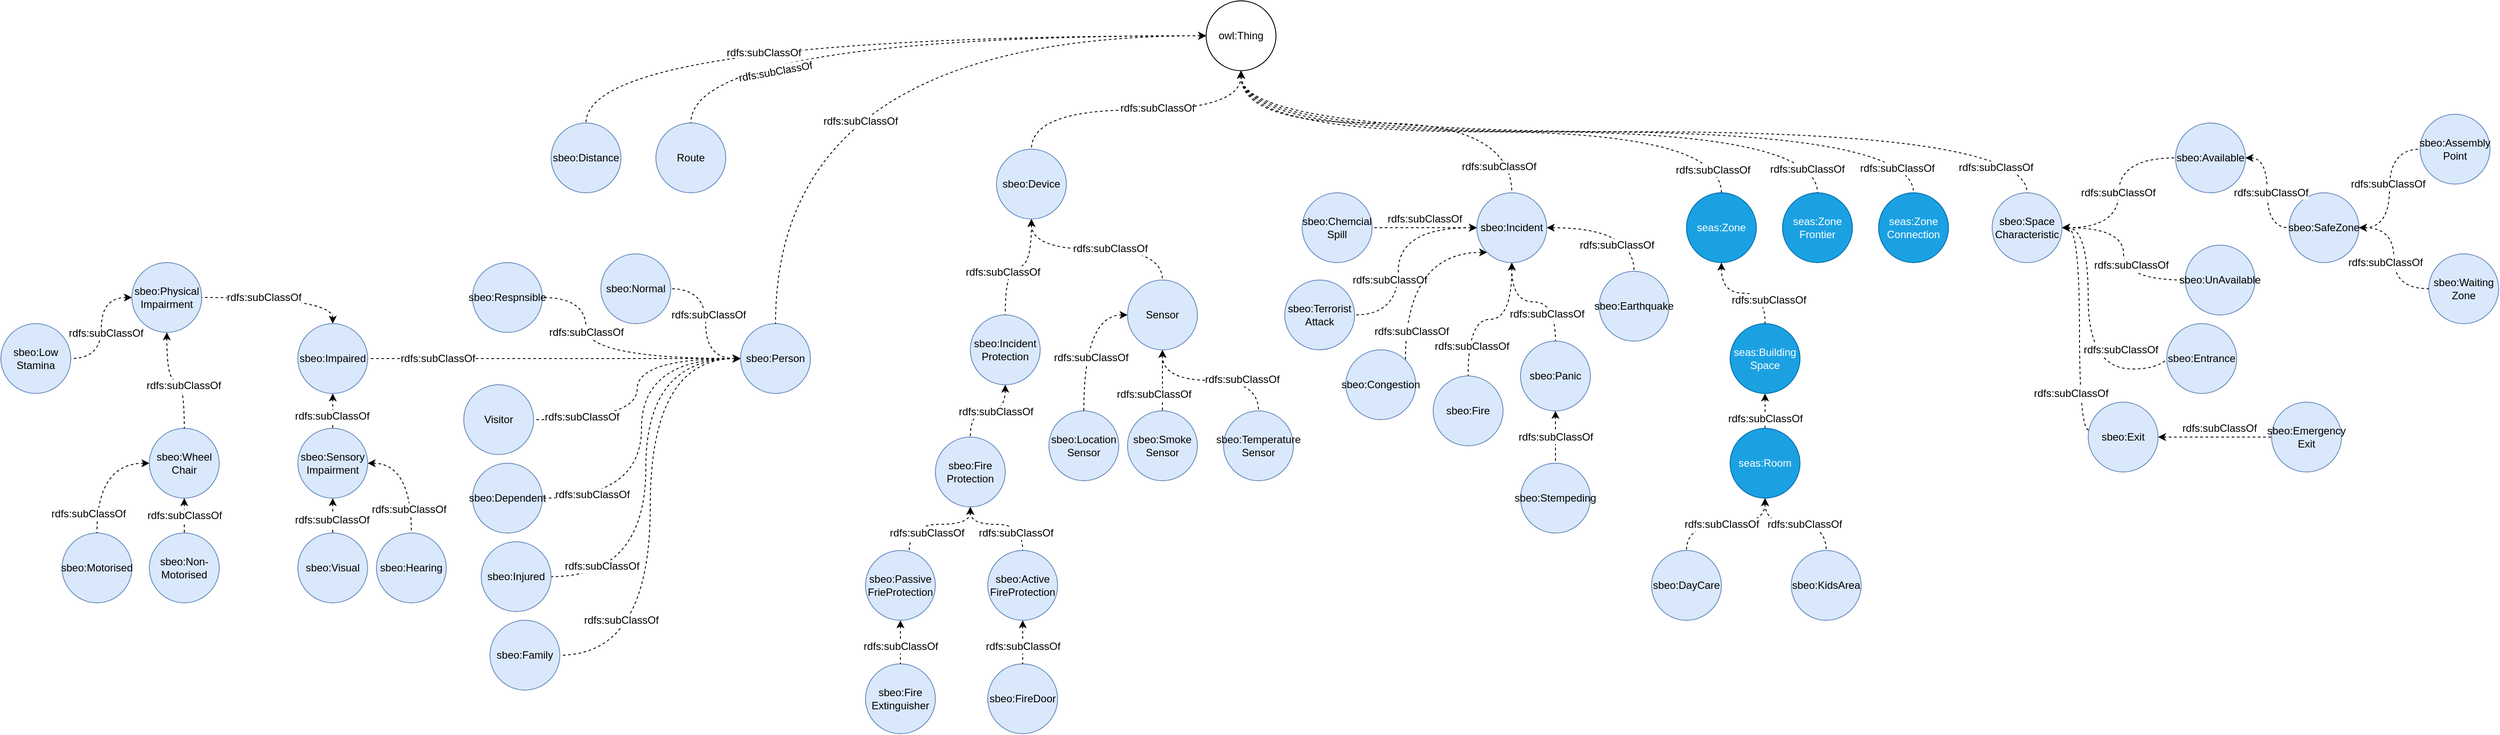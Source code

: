 <mxfile version="12.8.6" type="github">
  <diagram id="s-fJWoQtj2VFVK5msN_l" name="Page-1">
    <mxGraphModel dx="6059" dy="2450" grid="1" gridSize="10" guides="1" tooltips="1" connect="1" arrows="1" fold="1" page="1" pageScale="1" pageWidth="827" pageHeight="1169" math="0" shadow="0">
      <root>
        <mxCell id="0" />
        <mxCell id="1" parent="0" />
        <mxCell id="IQOuE0TxBNfk_iXKN2kF-1" style="edgeStyle=orthogonalEdgeStyle;curved=1;comic=0;orthogonalLoop=1;jettySize=auto;html=1;exitX=0.5;exitY=1;exitDx=0;exitDy=0;shadow=0;startArrow=classic;startFill=1;endArrow=none;endFill=0;dashed=1;" edge="1" parent="1" source="EgX6zlfz2IxhlC0AGUEL-5" target="EgX6zlfz2IxhlC0AGUEL-25">
          <mxGeometry relative="1" as="geometry" />
        </mxCell>
        <mxCell id="IQOuE0TxBNfk_iXKN2kF-121" value="rdfs:subClassOf" style="text;html=1;align=center;verticalAlign=middle;resizable=0;points=[];labelBackgroundColor=#ffffff;fontColor=#000000;" vertex="1" connectable="0" parent="IQOuE0TxBNfk_iXKN2kF-1">
          <mxGeometry x="0.3" y="-3" relative="1" as="geometry">
            <mxPoint as="offset" />
          </mxGeometry>
        </mxCell>
        <mxCell id="IQOuE0TxBNfk_iXKN2kF-7" style="edgeStyle=orthogonalEdgeStyle;curved=1;comic=0;orthogonalLoop=1;jettySize=auto;html=1;shadow=0;startArrow=classic;startFill=1;endArrow=none;endFill=0;exitX=0.5;exitY=1;exitDx=0;exitDy=0;dashed=1;" edge="1" parent="1" source="EgX6zlfz2IxhlC0AGUEL-5" target="EgX6zlfz2IxhlC0AGUEL-37">
          <mxGeometry relative="1" as="geometry" />
        </mxCell>
        <mxCell id="IQOuE0TxBNfk_iXKN2kF-116" value="rdfs:subClassOf" style="text;html=1;align=center;verticalAlign=middle;resizable=0;points=[];labelBackgroundColor=#ffffff;fontColor=#000000;" vertex="1" connectable="0" parent="IQOuE0TxBNfk_iXKN2kF-7">
          <mxGeometry x="0.137" y="1" relative="1" as="geometry">
            <mxPoint as="offset" />
          </mxGeometry>
        </mxCell>
        <mxCell id="EgX6zlfz2IxhlC0AGUEL-5" value="sbeo:Device" style="ellipse;whiteSpace=wrap;html=1;aspect=fixed;fillColor=#dae8fc;strokeColor=#6c8ebf;shadow=0;" parent="1" vertex="1">
          <mxGeometry x="-120" y="190" width="80" height="80" as="geometry" />
        </mxCell>
        <mxCell id="EgX6zlfz2IxhlC0AGUEL-6" value="seas:Zone&lt;br&gt;Connection" style="ellipse;whiteSpace=wrap;html=1;aspect=fixed;fillColor=#1ba1e2;strokeColor=#006EAF;fontColor=#ffffff;shadow=0;" parent="1" vertex="1">
          <mxGeometry x="890" y="240" width="80" height="80" as="geometry" />
        </mxCell>
        <mxCell id="IQOuE0TxBNfk_iXKN2kF-49" style="edgeStyle=orthogonalEdgeStyle;curved=1;comic=0;orthogonalLoop=1;jettySize=auto;html=1;entryX=1;entryY=0.5;entryDx=0;entryDy=0;shadow=0;startArrow=classic;startFill=1;endArrow=none;endFill=0;dashed=1;" edge="1" parent="1" source="EgX6zlfz2IxhlC0AGUEL-8" target="IQOuE0TxBNfk_iXKN2kF-43">
          <mxGeometry relative="1" as="geometry" />
        </mxCell>
        <mxCell id="IQOuE0TxBNfk_iXKN2kF-93" value="rdfs:subClassOf" style="text;html=1;align=center;verticalAlign=middle;resizable=0;points=[];labelBackgroundColor=#ffffff;fontColor=#000000;" vertex="1" connectable="0" parent="IQOuE0TxBNfk_iXKN2kF-49">
          <mxGeometry x="0.639" y="13" relative="1" as="geometry">
            <mxPoint x="13.83" y="17" as="offset" />
          </mxGeometry>
        </mxCell>
        <mxCell id="IQOuE0TxBNfk_iXKN2kF-50" style="edgeStyle=orthogonalEdgeStyle;curved=1;comic=0;orthogonalLoop=1;jettySize=auto;html=1;entryX=1;entryY=0.5;entryDx=0;entryDy=0;shadow=0;startArrow=classic;startFill=1;endArrow=none;endFill=0;dashed=1;" edge="1" parent="1" source="EgX6zlfz2IxhlC0AGUEL-8" target="IQOuE0TxBNfk_iXKN2kF-42">
          <mxGeometry relative="1" as="geometry">
            <Array as="points">
              <mxPoint x="-590" y="430" />
              <mxPoint x="-590" y="360" />
            </Array>
          </mxGeometry>
        </mxCell>
        <mxCell id="IQOuE0TxBNfk_iXKN2kF-95" value="rdfs:subClassOf" style="text;html=1;align=center;verticalAlign=middle;resizable=0;points=[];labelBackgroundColor=#ffffff;fontColor=#000000;" vertex="1" connectable="0" parent="IQOuE0TxBNfk_iXKN2kF-50">
          <mxGeometry x="0.719" y="19" relative="1" as="geometry">
            <mxPoint x="8" y="21" as="offset" />
          </mxGeometry>
        </mxCell>
        <mxCell id="IQOuE0TxBNfk_iXKN2kF-51" style="edgeStyle=orthogonalEdgeStyle;curved=1;comic=0;orthogonalLoop=1;jettySize=auto;html=1;entryX=1;entryY=0.5;entryDx=0;entryDy=0;shadow=0;startArrow=classic;startFill=1;endArrow=none;endFill=0;dashed=1;" edge="1" parent="1" source="EgX6zlfz2IxhlC0AGUEL-8" target="IQOuE0TxBNfk_iXKN2kF-41">
          <mxGeometry relative="1" as="geometry" />
        </mxCell>
        <mxCell id="IQOuE0TxBNfk_iXKN2kF-102" value="rdfs:subClassOf" style="text;html=1;align=center;verticalAlign=middle;resizable=0;points=[];labelBackgroundColor=#ffffff;fontColor=#000000;" vertex="1" connectable="0" parent="IQOuE0TxBNfk_iXKN2kF-51">
          <mxGeometry x="0.509" y="-8" relative="1" as="geometry">
            <mxPoint x="-20.33" y="5" as="offset" />
          </mxGeometry>
        </mxCell>
        <mxCell id="IQOuE0TxBNfk_iXKN2kF-53" style="edgeStyle=orthogonalEdgeStyle;curved=1;comic=0;orthogonalLoop=1;jettySize=auto;html=1;entryX=1;entryY=0.5;entryDx=0;entryDy=0;shadow=0;startArrow=classic;startFill=1;endArrow=none;endFill=0;dashed=1;" edge="1" parent="1" source="EgX6zlfz2IxhlC0AGUEL-8" target="IQOuE0TxBNfk_iXKN2kF-32">
          <mxGeometry relative="1" as="geometry" />
        </mxCell>
        <mxCell id="IQOuE0TxBNfk_iXKN2kF-101" value="rdfs:subClassOf" style="text;html=1;align=center;verticalAlign=middle;resizable=0;points=[];labelBackgroundColor=#ffffff;fontColor=#000000;" vertex="1" connectable="0" parent="IQOuE0TxBNfk_iXKN2kF-53">
          <mxGeometry x="0.632" y="-15" relative="1" as="geometry">
            <mxPoint x="-14.17" y="11" as="offset" />
          </mxGeometry>
        </mxCell>
        <mxCell id="IQOuE0TxBNfk_iXKN2kF-57" style="edgeStyle=orthogonalEdgeStyle;curved=1;comic=0;orthogonalLoop=1;jettySize=auto;html=1;entryX=1;entryY=0.5;entryDx=0;entryDy=0;shadow=0;startArrow=classic;startFill=1;endArrow=none;endFill=0;dashed=1;" edge="1" parent="1" source="EgX6zlfz2IxhlC0AGUEL-8" target="IQOuE0TxBNfk_iXKN2kF-45">
          <mxGeometry relative="1" as="geometry" />
        </mxCell>
        <mxCell id="IQOuE0TxBNfk_iXKN2kF-96" value="rdfs:subClassOf" style="text;html=1;align=center;verticalAlign=middle;resizable=0;points=[];labelBackgroundColor=#ffffff;fontColor=#000000;" vertex="1" connectable="0" parent="IQOuE0TxBNfk_iXKN2kF-57">
          <mxGeometry x="0.579" y="1" relative="1" as="geometry">
            <mxPoint x="-10.33" y="-1" as="offset" />
          </mxGeometry>
        </mxCell>
        <mxCell id="IQOuE0TxBNfk_iXKN2kF-67" style="edgeStyle=orthogonalEdgeStyle;curved=1;comic=0;orthogonalLoop=1;jettySize=auto;html=1;entryX=1;entryY=0.5;entryDx=0;entryDy=0;shadow=0;startArrow=classic;startFill=1;endArrow=none;endFill=0;dashed=1;" edge="1" parent="1" source="EgX6zlfz2IxhlC0AGUEL-8" target="IQOuE0TxBNfk_iXKN2kF-44">
          <mxGeometry relative="1" as="geometry" />
        </mxCell>
        <mxCell id="IQOuE0TxBNfk_iXKN2kF-99" value="rdfs:subClassOf" style="text;html=1;align=center;verticalAlign=middle;resizable=0;points=[];labelBackgroundColor=#ffffff;fontColor=#000000;" vertex="1" connectable="0" parent="IQOuE0TxBNfk_iXKN2kF-67">
          <mxGeometry x="0.748" y="-12" relative="1" as="geometry">
            <mxPoint x="-1.67" as="offset" />
          </mxGeometry>
        </mxCell>
        <mxCell id="IQOuE0TxBNfk_iXKN2kF-68" style="edgeStyle=orthogonalEdgeStyle;curved=1;comic=0;orthogonalLoop=1;jettySize=auto;html=1;entryX=1;entryY=0.5;entryDx=0;entryDy=0;shadow=0;startArrow=classic;startFill=1;endArrow=none;endFill=0;dashed=1;" edge="1" parent="1" source="EgX6zlfz2IxhlC0AGUEL-8" target="IQOuE0TxBNfk_iXKN2kF-46">
          <mxGeometry relative="1" as="geometry" />
        </mxCell>
        <mxCell id="IQOuE0TxBNfk_iXKN2kF-98" value="rdfs:subClassOf" style="text;html=1;align=center;verticalAlign=middle;resizable=0;points=[];labelBackgroundColor=#ffffff;fontColor=#000000;" vertex="1" connectable="0" parent="IQOuE0TxBNfk_iXKN2kF-68">
          <mxGeometry x="0.38" y="-12" relative="1" as="geometry">
            <mxPoint x="-21.5" y="26" as="offset" />
          </mxGeometry>
        </mxCell>
        <mxCell id="EgX6zlfz2IxhlC0AGUEL-8" value="sbeo:Person" style="ellipse;whiteSpace=wrap;html=1;aspect=fixed;fillColor=#dae8fc;strokeColor=#6c8ebf;shadow=0;" parent="1" vertex="1">
          <mxGeometry x="-413" y="390" width="80" height="80" as="geometry" />
        </mxCell>
        <mxCell id="IQOuE0TxBNfk_iXKN2kF-24" style="edgeStyle=orthogonalEdgeStyle;curved=1;comic=0;orthogonalLoop=1;jettySize=auto;html=1;entryX=1;entryY=0.5;entryDx=0;entryDy=0;shadow=0;startArrow=classic;startFill=1;endArrow=none;endFill=0;dashed=1;" edge="1" parent="1" source="EgX6zlfz2IxhlC0AGUEL-9" target="IQOuE0TxBNfk_iXKN2kF-23">
          <mxGeometry relative="1" as="geometry">
            <Array as="points">
              <mxPoint x="330" y="280" />
              <mxPoint x="330" y="280" />
            </Array>
          </mxGeometry>
        </mxCell>
        <mxCell id="IQOuE0TxBNfk_iXKN2kF-146" value="rdfs:subClassOf" style="text;html=1;align=center;verticalAlign=middle;resizable=0;points=[];labelBackgroundColor=#ffffff;fontColor=#000000;" vertex="1" connectable="0" parent="IQOuE0TxBNfk_iXKN2kF-24">
          <mxGeometry x="0.235" y="-1" relative="1" as="geometry">
            <mxPoint x="14.12" y="-9" as="offset" />
          </mxGeometry>
        </mxCell>
        <mxCell id="IQOuE0TxBNfk_iXKN2kF-25" style="edgeStyle=orthogonalEdgeStyle;curved=1;comic=0;orthogonalLoop=1;jettySize=auto;html=1;entryX=1;entryY=0.5;entryDx=0;entryDy=0;shadow=0;startArrow=classic;startFill=1;endArrow=none;endFill=0;dashed=1;" edge="1" parent="1" source="EgX6zlfz2IxhlC0AGUEL-9" target="IQOuE0TxBNfk_iXKN2kF-17">
          <mxGeometry relative="1" as="geometry">
            <Array as="points">
              <mxPoint x="340" y="280" />
              <mxPoint x="340" y="380" />
            </Array>
          </mxGeometry>
        </mxCell>
        <mxCell id="IQOuE0TxBNfk_iXKN2kF-127" value="rdfs:subClassOf" style="text;html=1;align=center;verticalAlign=middle;resizable=0;points=[];labelBackgroundColor=#ffffff;fontColor=#000000;" vertex="1" connectable="0" parent="IQOuE0TxBNfk_iXKN2kF-25">
          <mxGeometry x="0.493" y="-3" relative="1" as="geometry">
            <mxPoint x="-7" y="-28.82" as="offset" />
          </mxGeometry>
        </mxCell>
        <mxCell id="IQOuE0TxBNfk_iXKN2kF-27" style="edgeStyle=orthogonalEdgeStyle;curved=1;comic=0;orthogonalLoop=1;jettySize=auto;html=1;exitX=0.5;exitY=1;exitDx=0;exitDy=0;entryX=0.5;entryY=0;entryDx=0;entryDy=0;shadow=0;startArrow=classic;startFill=1;endArrow=none;endFill=0;dashed=1;" edge="1" parent="1" source="EgX6zlfz2IxhlC0AGUEL-9" target="IQOuE0TxBNfk_iXKN2kF-20">
          <mxGeometry relative="1" as="geometry" />
        </mxCell>
        <mxCell id="IQOuE0TxBNfk_iXKN2kF-129" value="rdfs:subClassOf" style="text;html=1;align=center;verticalAlign=middle;resizable=0;points=[];labelBackgroundColor=#ffffff;fontColor=#000000;" vertex="1" connectable="0" parent="IQOuE0TxBNfk_iXKN2kF-27">
          <mxGeometry x="0.486" y="6" relative="1" as="geometry">
            <mxPoint x="-2" y="11.76" as="offset" />
          </mxGeometry>
        </mxCell>
        <mxCell id="IQOuE0TxBNfk_iXKN2kF-28" style="edgeStyle=orthogonalEdgeStyle;curved=1;comic=0;orthogonalLoop=1;jettySize=auto;html=1;entryX=0.5;entryY=0;entryDx=0;entryDy=0;shadow=0;startArrow=classic;startFill=1;endArrow=none;endFill=0;dashed=1;" edge="1" parent="1" source="EgX6zlfz2IxhlC0AGUEL-9" target="IQOuE0TxBNfk_iXKN2kF-19">
          <mxGeometry relative="1" as="geometry" />
        </mxCell>
        <mxCell id="IQOuE0TxBNfk_iXKN2kF-130" value="rdfs:subClassOf" style="text;html=1;align=center;verticalAlign=middle;resizable=0;points=[];labelBackgroundColor=#ffffff;fontColor=#000000;" vertex="1" connectable="0" parent="IQOuE0TxBNfk_iXKN2kF-28">
          <mxGeometry x="0.445" y="-9" relative="1" as="geometry">
            <mxPoint x="-1" y="7.65" as="offset" />
          </mxGeometry>
        </mxCell>
        <mxCell id="IQOuE0TxBNfk_iXKN2kF-29" style="edgeStyle=orthogonalEdgeStyle;curved=1;comic=0;orthogonalLoop=1;jettySize=auto;html=1;entryX=0.5;entryY=0;entryDx=0;entryDy=0;shadow=0;startArrow=classic;startFill=1;endArrow=none;endFill=0;exitX=1;exitY=0.5;exitDx=0;exitDy=0;dashed=1;" edge="1" parent="1" source="EgX6zlfz2IxhlC0AGUEL-9" target="IQOuE0TxBNfk_iXKN2kF-21">
          <mxGeometry relative="1" as="geometry" />
        </mxCell>
        <mxCell id="IQOuE0TxBNfk_iXKN2kF-126" value="rdfs:subClassOf" style="text;html=1;align=center;verticalAlign=middle;resizable=0;points=[];labelBackgroundColor=#ffffff;fontColor=#000000;" vertex="1" connectable="0" parent="IQOuE0TxBNfk_iXKN2kF-29">
          <mxGeometry x="-0.144" y="-24" relative="1" as="geometry">
            <mxPoint x="15.29" y="-4" as="offset" />
          </mxGeometry>
        </mxCell>
        <mxCell id="IQOuE0TxBNfk_iXKN2kF-31" style="edgeStyle=orthogonalEdgeStyle;curved=1;comic=0;orthogonalLoop=1;jettySize=auto;html=1;exitX=0;exitY=1;exitDx=0;exitDy=0;entryX=1;entryY=0;entryDx=0;entryDy=0;shadow=0;startArrow=classic;startFill=1;endArrow=none;endFill=0;dashed=1;" edge="1" parent="1" source="EgX6zlfz2IxhlC0AGUEL-9" target="IQOuE0TxBNfk_iXKN2kF-22">
          <mxGeometry relative="1" as="geometry" />
        </mxCell>
        <mxCell id="IQOuE0TxBNfk_iXKN2kF-128" value="rdfs:subClassOf" style="text;html=1;align=center;verticalAlign=middle;resizable=0;points=[];labelBackgroundColor=#ffffff;fontColor=#000000;" vertex="1" connectable="0" parent="IQOuE0TxBNfk_iXKN2kF-31">
          <mxGeometry x="0.708" y="6" relative="1" as="geometry">
            <mxPoint y="-1" as="offset" />
          </mxGeometry>
        </mxCell>
        <mxCell id="EgX6zlfz2IxhlC0AGUEL-9" value="sbeo:Incident" style="ellipse;whiteSpace=wrap;html=1;aspect=fixed;fillColor=#dae8fc;strokeColor=#6c8ebf;shadow=0;" parent="1" vertex="1">
          <mxGeometry x="430" y="240" width="80" height="80" as="geometry" />
        </mxCell>
        <mxCell id="EgX6zlfz2IxhlC0AGUEL-10" value="Route" style="ellipse;whiteSpace=wrap;html=1;aspect=fixed;fillColor=#dae8fc;strokeColor=#6c8ebf;shadow=0;" parent="1" vertex="1">
          <mxGeometry x="-510" y="160" width="80" height="80" as="geometry" />
        </mxCell>
        <mxCell id="IQOuE0TxBNfk_iXKN2kF-78" style="edgeStyle=orthogonalEdgeStyle;curved=1;comic=0;orthogonalLoop=1;jettySize=auto;html=1;entryX=0;entryY=0.5;entryDx=0;entryDy=0;shadow=0;startArrow=classic;startFill=1;endArrow=none;endFill=0;dashed=1;" edge="1" parent="1" source="EgX6zlfz2IxhlC0AGUEL-11" target="IQOuE0TxBNfk_iXKN2kF-77">
          <mxGeometry relative="1" as="geometry" />
        </mxCell>
        <mxCell id="IQOuE0TxBNfk_iXKN2kF-109" value="rdfs:subClassOf" style="text;html=1;align=center;verticalAlign=middle;resizable=0;points=[];labelBackgroundColor=#ffffff;fontColor=#000000;" vertex="1" connectable="0" parent="IQOuE0TxBNfk_iXKN2kF-78">
          <mxGeometry x="-0.401" y="22" relative="1" as="geometry">
            <mxPoint x="1" y="-18" as="offset" />
          </mxGeometry>
        </mxCell>
        <mxCell id="IQOuE0TxBNfk_iXKN2kF-79" style="edgeStyle=orthogonalEdgeStyle;curved=1;comic=0;orthogonalLoop=1;jettySize=auto;html=1;exitX=1;exitY=0.5;exitDx=0;exitDy=0;entryX=0;entryY=0.5;entryDx=0;entryDy=0;shadow=0;startArrow=classic;startFill=1;endArrow=none;endFill=0;dashed=1;" edge="1" parent="1" source="EgX6zlfz2IxhlC0AGUEL-11" target="IQOuE0TxBNfk_iXKN2kF-69">
          <mxGeometry relative="1" as="geometry" />
        </mxCell>
        <mxCell id="IQOuE0TxBNfk_iXKN2kF-108" value="rdfs:subClassOf" style="text;html=1;align=center;verticalAlign=middle;resizable=0;points=[];labelBackgroundColor=#ffffff;fontColor=#000000;" vertex="1" connectable="0" parent="IQOuE0TxBNfk_iXKN2kF-79">
          <mxGeometry x="0.293" y="8" relative="1" as="geometry">
            <mxPoint y="-17" as="offset" />
          </mxGeometry>
        </mxCell>
        <mxCell id="IQOuE0TxBNfk_iXKN2kF-80" style="edgeStyle=orthogonalEdgeStyle;curved=1;comic=0;orthogonalLoop=1;jettySize=auto;html=1;entryX=0;entryY=0;entryDx=0;entryDy=0;shadow=0;startArrow=classic;startFill=1;endArrow=none;endFill=0;dashed=1;" edge="1" parent="1" source="EgX6zlfz2IxhlC0AGUEL-11" target="IQOuE0TxBNfk_iXKN2kF-73">
          <mxGeometry relative="1" as="geometry">
            <Array as="points">
              <mxPoint x="1130" y="280" />
              <mxPoint x="1130" y="442" />
            </Array>
          </mxGeometry>
        </mxCell>
        <mxCell id="IQOuE0TxBNfk_iXKN2kF-107" value="rdfs:subClassOf" style="text;html=1;align=center;verticalAlign=middle;resizable=0;points=[];labelBackgroundColor=#ffffff;fontColor=#000000;" vertex="1" connectable="0" parent="IQOuE0TxBNfk_iXKN2kF-80">
          <mxGeometry x="0.222" y="5" relative="1" as="geometry">
            <mxPoint x="25" y="-17" as="offset" />
          </mxGeometry>
        </mxCell>
        <mxCell id="IQOuE0TxBNfk_iXKN2kF-81" style="edgeStyle=orthogonalEdgeStyle;curved=1;comic=0;orthogonalLoop=1;jettySize=auto;html=1;entryX=0;entryY=0;entryDx=0;entryDy=0;shadow=0;startArrow=classic;startFill=1;endArrow=none;endFill=0;dashed=1;" edge="1" parent="1" source="EgX6zlfz2IxhlC0AGUEL-11" target="IQOuE0TxBNfk_iXKN2kF-72">
          <mxGeometry relative="1" as="geometry">
            <Array as="points">
              <mxPoint x="1120" y="280" />
              <mxPoint x="1120" y="512" />
            </Array>
          </mxGeometry>
        </mxCell>
        <mxCell id="IQOuE0TxBNfk_iXKN2kF-106" value="rdfs:subClassOf" style="text;html=1;align=center;verticalAlign=middle;resizable=0;points=[];labelBackgroundColor=#ffffff;fontColor=#000000;" vertex="1" connectable="0" parent="IQOuE0TxBNfk_iXKN2kF-81">
          <mxGeometry x="0.312" y="1" relative="1" as="geometry">
            <mxPoint x="-11" y="17" as="offset" />
          </mxGeometry>
        </mxCell>
        <mxCell id="EgX6zlfz2IxhlC0AGUEL-11" value="sbeo:Space&lt;br&gt;Characteristic" style="ellipse;aspect=fixed;fillColor=#dae8fc;strokeColor=#6c8ebf;horizontal=1;verticalAlign=middle;align=center;labelBorderColor=none;whiteSpace=wrap;html=1;shadow=0;" parent="1" vertex="1">
          <mxGeometry x="1020" y="240" width="80" height="80" as="geometry" />
        </mxCell>
        <mxCell id="EgX6zlfz2IxhlC0AGUEL-67" style="edgeStyle=orthogonalEdgeStyle;curved=1;comic=0;orthogonalLoop=1;jettySize=auto;html=1;entryX=0.5;entryY=0;entryDx=0;entryDy=0;shadow=0;startArrow=classic;startFill=1;endArrow=none;endFill=0;dashed=1;" parent="1" source="EgX6zlfz2IxhlC0AGUEL-14" target="EgX6zlfz2IxhlC0AGUEL-26" edge="1">
          <mxGeometry relative="1" as="geometry" />
        </mxCell>
        <mxCell id="IQOuE0TxBNfk_iXKN2kF-134" value="rdfs:subClassOf" style="text;html=1;align=center;verticalAlign=middle;resizable=0;points=[];labelBackgroundColor=#ffffff;fontColor=#000000;" vertex="1" connectable="0" parent="EgX6zlfz2IxhlC0AGUEL-67">
          <mxGeometry x="0.549" y="4" relative="1" as="geometry">
            <mxPoint as="offset" />
          </mxGeometry>
        </mxCell>
        <mxCell id="EgX6zlfz2IxhlC0AGUEL-14" value="seas:Zone" style="ellipse;whiteSpace=wrap;html=1;aspect=fixed;fillColor=#1ba1e2;strokeColor=#006EAF;fontColor=#ffffff;shadow=0;" parent="1" vertex="1">
          <mxGeometry x="670" y="240.0" width="80" height="80" as="geometry" />
        </mxCell>
        <mxCell id="EgX6zlfz2IxhlC0AGUEL-15" value="seas:Zone&lt;br&gt;Frontier" style="ellipse;whiteSpace=wrap;html=1;aspect=fixed;fillColor=#1ba1e2;strokeColor=#006EAF;fontColor=#ffffff;shadow=0;" parent="1" vertex="1">
          <mxGeometry x="780" y="240.0" width="80" height="80" as="geometry" />
        </mxCell>
        <mxCell id="EgX6zlfz2IxhlC0AGUEL-58" style="edgeStyle=orthogonalEdgeStyle;curved=1;comic=0;orthogonalLoop=1;jettySize=auto;html=1;exitX=0.5;exitY=1;exitDx=0;exitDy=0;entryX=0.5;entryY=0;entryDx=0;entryDy=0;shadow=0;startArrow=classic;startFill=1;endArrow=none;endFill=0;dashed=1;" parent="1" source="EgX6zlfz2IxhlC0AGUEL-16" target="EgX6zlfz2IxhlC0AGUEL-5" edge="1">
          <mxGeometry relative="1" as="geometry" />
        </mxCell>
        <mxCell id="IQOuE0TxBNfk_iXKN2kF-103" value="rdfs:subClassOf" style="text;html=1;align=center;verticalAlign=middle;resizable=0;points=[];labelBackgroundColor=#ffffff;fontColor=#000000;" vertex="1" connectable="0" parent="EgX6zlfz2IxhlC0AGUEL-58">
          <mxGeometry x="-0.146" y="-2" relative="1" as="geometry">
            <mxPoint as="offset" />
          </mxGeometry>
        </mxCell>
        <mxCell id="EgX6zlfz2IxhlC0AGUEL-59" style="edgeStyle=orthogonalEdgeStyle;curved=1;comic=0;orthogonalLoop=1;jettySize=auto;html=1;exitX=0.5;exitY=1;exitDx=0;exitDy=0;entryX=0.5;entryY=0;entryDx=0;entryDy=0;shadow=0;startArrow=classic;startFill=1;endArrow=none;endFill=0;dashed=1;" parent="1" source="EgX6zlfz2IxhlC0AGUEL-16" target="EgX6zlfz2IxhlC0AGUEL-9" edge="1">
          <mxGeometry relative="1" as="geometry">
            <Array as="points">
              <mxPoint x="160" y="160" />
              <mxPoint x="470" y="160" />
            </Array>
          </mxGeometry>
        </mxCell>
        <mxCell id="IQOuE0TxBNfk_iXKN2kF-115" value="rdfs:subClassOf" style="text;html=1;align=center;verticalAlign=middle;resizable=0;points=[];labelBackgroundColor=#ffffff;fontColor=#000000;" vertex="1" connectable="0" parent="EgX6zlfz2IxhlC0AGUEL-59">
          <mxGeometry x="0.865" y="-15" relative="1" as="geometry">
            <mxPoint as="offset" />
          </mxGeometry>
        </mxCell>
        <mxCell id="EgX6zlfz2IxhlC0AGUEL-62" style="edgeStyle=orthogonalEdgeStyle;curved=1;comic=0;orthogonalLoop=1;jettySize=auto;html=1;exitX=0.5;exitY=1;exitDx=0;exitDy=0;shadow=0;startArrow=classic;startFill=1;endArrow=none;endFill=0;dashed=1;" parent="1" source="EgX6zlfz2IxhlC0AGUEL-16" target="EgX6zlfz2IxhlC0AGUEL-11" edge="1">
          <mxGeometry relative="1" as="geometry" />
        </mxCell>
        <mxCell id="IQOuE0TxBNfk_iXKN2kF-111" value="rdfs:subClassOf" style="text;html=1;align=center;verticalAlign=middle;resizable=0;points=[];labelBackgroundColor=#ffffff;fontColor=#000000;" vertex="1" connectable="0" parent="EgX6zlfz2IxhlC0AGUEL-62">
          <mxGeometry x="0.72" y="-25" relative="1" as="geometry">
            <mxPoint x="39" y="16" as="offset" />
          </mxGeometry>
        </mxCell>
        <mxCell id="EgX6zlfz2IxhlC0AGUEL-63" style="edgeStyle=orthogonalEdgeStyle;curved=1;comic=0;orthogonalLoop=1;jettySize=auto;html=1;exitX=0.5;exitY=1;exitDx=0;exitDy=0;entryX=0.5;entryY=0;entryDx=0;entryDy=0;shadow=0;startArrow=classic;startFill=1;endArrow=none;endFill=0;dashed=1;" parent="1" source="EgX6zlfz2IxhlC0AGUEL-16" target="EgX6zlfz2IxhlC0AGUEL-14" edge="1">
          <mxGeometry relative="1" as="geometry" />
        </mxCell>
        <mxCell id="IQOuE0TxBNfk_iXKN2kF-114" value="rdfs:subClassOf" style="text;html=1;align=center;verticalAlign=middle;resizable=0;points=[];labelBackgroundColor=#ffffff;fontColor=#000000;" vertex="1" connectable="0" parent="EgX6zlfz2IxhlC0AGUEL-63">
          <mxGeometry x="0.96" y="-7" relative="1" as="geometry">
            <mxPoint x="-3" y="-12.47" as="offset" />
          </mxGeometry>
        </mxCell>
        <mxCell id="EgX6zlfz2IxhlC0AGUEL-64" style="edgeStyle=orthogonalEdgeStyle;curved=1;comic=0;orthogonalLoop=1;jettySize=auto;html=1;exitX=0.5;exitY=1;exitDx=0;exitDy=0;entryX=0.5;entryY=0;entryDx=0;entryDy=0;shadow=0;startArrow=classic;startFill=1;endArrow=none;endFill=0;dashed=1;" parent="1" source="EgX6zlfz2IxhlC0AGUEL-16" target="EgX6zlfz2IxhlC0AGUEL-15" edge="1">
          <mxGeometry relative="1" as="geometry" />
        </mxCell>
        <mxCell id="IQOuE0TxBNfk_iXKN2kF-113" value="rdfs:subClassOf" style="text;html=1;align=center;verticalAlign=middle;resizable=0;points=[];labelBackgroundColor=#ffffff;fontColor=#000000;" vertex="1" connectable="0" parent="EgX6zlfz2IxhlC0AGUEL-64">
          <mxGeometry x="0.933" y="-12" relative="1" as="geometry">
            <mxPoint as="offset" />
          </mxGeometry>
        </mxCell>
        <mxCell id="EgX6zlfz2IxhlC0AGUEL-65" style="edgeStyle=orthogonalEdgeStyle;curved=1;comic=0;orthogonalLoop=1;jettySize=auto;html=1;exitX=0.5;exitY=1;exitDx=0;exitDy=0;entryX=0.5;entryY=0;entryDx=0;entryDy=0;shadow=0;startArrow=classic;startFill=1;endArrow=none;endFill=0;dashed=1;" parent="1" source="EgX6zlfz2IxhlC0AGUEL-16" target="EgX6zlfz2IxhlC0AGUEL-6" edge="1">
          <mxGeometry relative="1" as="geometry" />
        </mxCell>
        <mxCell id="IQOuE0TxBNfk_iXKN2kF-112" value="rdfs:subClassOf" style="text;html=1;align=center;verticalAlign=middle;resizable=0;points=[];labelBackgroundColor=#ffffff;fontColor=#000000;" vertex="1" connectable="0" parent="EgX6zlfz2IxhlC0AGUEL-65">
          <mxGeometry x="0.939" y="-19" relative="1" as="geometry">
            <mxPoint as="offset" />
          </mxGeometry>
        </mxCell>
        <mxCell id="IQOuE0TxBNfk_iXKN2kF-14" style="edgeStyle=orthogonalEdgeStyle;comic=0;orthogonalLoop=1;jettySize=auto;html=1;shadow=0;startArrow=classic;startFill=1;endArrow=none;endFill=0;curved=1;dashed=1;" edge="1" parent="1" source="EgX6zlfz2IxhlC0AGUEL-16" target="IQOuE0TxBNfk_iXKN2kF-13">
          <mxGeometry relative="1" as="geometry" />
        </mxCell>
        <mxCell id="IQOuE0TxBNfk_iXKN2kF-88" value="rdfs:subClassOf" style="text;align=center;verticalAlign=middle;resizable=0;points=[];labelBackgroundColor=#ffffff;" vertex="1" connectable="0" parent="IQOuE0TxBNfk_iXKN2kF-14">
          <mxGeometry x="0.248" y="18" relative="1" as="geometry">
            <mxPoint x="-1" as="offset" />
          </mxGeometry>
        </mxCell>
        <mxCell id="IQOuE0TxBNfk_iXKN2kF-15" style="edgeStyle=orthogonalEdgeStyle;curved=1;comic=0;orthogonalLoop=1;jettySize=auto;html=1;shadow=0;startArrow=classic;startFill=1;endArrow=none;endFill=0;dashed=1;" edge="1" parent="1" source="EgX6zlfz2IxhlC0AGUEL-16" target="EgX6zlfz2IxhlC0AGUEL-10">
          <mxGeometry relative="1" as="geometry" />
        </mxCell>
        <mxCell id="IQOuE0TxBNfk_iXKN2kF-89" value="rdfs:subClassOf" style="text;align=center;verticalAlign=middle;resizable=0;points=[];labelBackgroundColor=#ffffff;labelBorderColor=none;fontColor=#000000;rotation=-10;" vertex="1" connectable="0" parent="IQOuE0TxBNfk_iXKN2kF-15">
          <mxGeometry x="0.502" y="43" relative="1" as="geometry">
            <mxPoint x="24.65" y="-3" as="offset" />
          </mxGeometry>
        </mxCell>
        <mxCell id="IQOuE0TxBNfk_iXKN2kF-16" style="edgeStyle=orthogonalEdgeStyle;curved=1;comic=0;orthogonalLoop=1;jettySize=auto;html=1;entryX=0.5;entryY=0;entryDx=0;entryDy=0;shadow=0;startArrow=classic;startFill=1;endArrow=none;endFill=0;dashed=1;" edge="1" parent="1" source="EgX6zlfz2IxhlC0AGUEL-16" target="EgX6zlfz2IxhlC0AGUEL-8">
          <mxGeometry relative="1" as="geometry" />
        </mxCell>
        <mxCell id="IQOuE0TxBNfk_iXKN2kF-91" value="&lt;span style=&quot;color: rgba(0 , 0 , 0 , 0) ; font-family: monospace ; font-size: 0px ; background-color: rgb(248 , 249 , 250)&quot;&gt;%3CmxGraphModel%3E%3Croot%3E%3CmxCell%20id%3D%220%22%2F%3E%3CmxCell%20id%3D%221%22%20parent%3D%220%22%2F%3E%3CmxCell%20id%3D%222%22%20value%3D%22rdfs%3AsubClassOf%22%20style%3D%22text%3Balign%3Dcenter%3BverticalAlign%3Dmiddle%3Bresizable%3D0%3Bpoints%3D%5B%5D%3BlabelBackgroundColor%3D%23ffffff%3BlabelBorderColor%3Dnone%3B%22%20vertex%3D%221%22%20connectable%3D%220%22%20parent%3D%221%22%3E%3CmxGeometry%20x%3D%22-372.997%22%20y%3D%22100%22%20as%3D%22geometry%22%3E%3CmxPoint%20x%3D%2224.65%22%20y%3D%22-3%22%20as%3D%22offset%22%2F%3E%3C%2FmxGeometry%3E%3C%2FmxCell%3E%3C%2Froot%3E%3C%2FmxGraphModel%3E&lt;/span&gt;&lt;span style=&quot;color: rgba(0 , 0 , 0 , 0) ; font-family: monospace ; font-size: 0px ; background-color: rgb(248 , 249 , 250)&quot;&gt;%3CmxGraphModel%3E%3Croot%3E%3CmxCell%20id%3D%220%22%2F%3E%3CmxCell%20id%3D%221%22%20parent%3D%220%22%2F%3E%3CmxCell%20id%3D%222%22%20value%3D%22rdfs%3AsubClassOf%22%20style%3D%22text%3Balign%3Dcenter%3BverticalAlign%3Dmiddle%3Bresizable%3D0%3Bpoints%3D%5B%5D%3BlabelBackgroundColor%3D%23ffffff%3BlabelBorderColor%3Dnone%3B%22%20vertex%3D%221%22%20connectable%3D%220%22%20parent%3D%221%22%3E%3CmxGeometry%20x%3D%22-372.997%22%20y%3D%22100%22%20as%3D%22geometry%22%3E%3CmxPoint%20x%3D%2224.65%22%20y%3D%22-3%22%20as%3D%22offset%22%2F%3E%3C%2FmxGeometry%3E%3C%2FmxCell%3E%3C%2Froot%3E%3C%2FmxGraphModel%3E&lt;/span&gt;" style="text;html=1;align=center;verticalAlign=middle;resizable=0;points=[];labelBackgroundColor=#ffffff;fontColor=#000000;" vertex="1" connectable="0" parent="IQOuE0TxBNfk_iXKN2kF-16">
          <mxGeometry x="-0.021" y="103" relative="1" as="geometry">
            <mxPoint x="1" as="offset" />
          </mxGeometry>
        </mxCell>
        <mxCell id="IQOuE0TxBNfk_iXKN2kF-92" value="rdfs:subClassOf" style="text;html=1;align=center;verticalAlign=middle;resizable=0;points=[];labelBackgroundColor=#ffffff;fontColor=#000000;" vertex="1" connectable="0" parent="IQOuE0TxBNfk_iXKN2kF-16">
          <mxGeometry x="-0.035" y="98" relative="1" as="geometry">
            <mxPoint x="1" as="offset" />
          </mxGeometry>
        </mxCell>
        <mxCell id="EgX6zlfz2IxhlC0AGUEL-16" value="owl:Thing" style="ellipse;whiteSpace=wrap;html=1;aspect=fixed;shadow=0;" parent="1" vertex="1">
          <mxGeometry x="120" y="20" width="80" height="80" as="geometry" />
        </mxCell>
        <mxCell id="IQOuE0TxBNfk_iXKN2kF-2" style="edgeStyle=orthogonalEdgeStyle;curved=1;comic=0;orthogonalLoop=1;jettySize=auto;html=1;exitX=0.5;exitY=1;exitDx=0;exitDy=0;shadow=0;startArrow=classic;startFill=1;endArrow=none;endFill=0;dashed=1;" edge="1" parent="1" source="EgX6zlfz2IxhlC0AGUEL-25" target="EgX6zlfz2IxhlC0AGUEL-38">
          <mxGeometry relative="1" as="geometry" />
        </mxCell>
        <mxCell id="IQOuE0TxBNfk_iXKN2kF-122" value="rdfs:subClassOf" style="text;html=1;align=center;verticalAlign=middle;resizable=0;points=[];labelBackgroundColor=#ffffff;fontColor=#000000;" vertex="1" connectable="0" parent="IQOuE0TxBNfk_iXKN2kF-2">
          <mxGeometry x="-0.166" y="1" relative="1" as="geometry">
            <mxPoint as="offset" />
          </mxGeometry>
        </mxCell>
        <mxCell id="EgX6zlfz2IxhlC0AGUEL-25" value="sbeo:Incident&lt;br&gt;Protection" style="ellipse;whiteSpace=wrap;html=1;aspect=fixed;fillColor=#dae8fc;strokeColor=#6c8ebf;shadow=0;" parent="1" vertex="1">
          <mxGeometry x="-150" y="380" width="80" height="80" as="geometry" />
        </mxCell>
        <mxCell id="EgX6zlfz2IxhlC0AGUEL-68" style="edgeStyle=orthogonalEdgeStyle;curved=1;comic=0;orthogonalLoop=1;jettySize=auto;html=1;shadow=0;startArrow=classic;startFill=1;endArrow=none;endFill=0;dashed=1;" parent="1" source="EgX6zlfz2IxhlC0AGUEL-26" target="EgX6zlfz2IxhlC0AGUEL-27" edge="1">
          <mxGeometry relative="1" as="geometry" />
        </mxCell>
        <mxCell id="IQOuE0TxBNfk_iXKN2kF-135" value="rdfs:subClassOf" style="text;html=1;align=center;verticalAlign=middle;resizable=0;points=[];labelBackgroundColor=#ffffff;fontColor=#000000;" vertex="1" connectable="0" parent="EgX6zlfz2IxhlC0AGUEL-68">
          <mxGeometry x="-0.316" y="-24" relative="1" as="geometry">
            <mxPoint x="24" y="15.71" as="offset" />
          </mxGeometry>
        </mxCell>
        <mxCell id="EgX6zlfz2IxhlC0AGUEL-26" value="seas:Building&lt;br&gt;Space" style="ellipse;whiteSpace=wrap;html=1;aspect=fixed;fillColor=#1ba1e2;strokeColor=#006EAF;fontColor=#ffffff;shadow=0;" parent="1" vertex="1">
          <mxGeometry x="720" y="390.0" width="80" height="80" as="geometry" />
        </mxCell>
        <mxCell id="EgX6zlfz2IxhlC0AGUEL-69" style="edgeStyle=orthogonalEdgeStyle;curved=1;comic=0;orthogonalLoop=1;jettySize=auto;html=1;exitX=0.5;exitY=1;exitDx=0;exitDy=0;shadow=0;startArrow=classic;startFill=1;endArrow=none;endFill=0;entryX=0.5;entryY=0;entryDx=0;entryDy=0;dashed=1;" parent="1" source="EgX6zlfz2IxhlC0AGUEL-27" target="EgX6zlfz2IxhlC0AGUEL-28" edge="1">
          <mxGeometry relative="1" as="geometry" />
        </mxCell>
        <mxCell id="IQOuE0TxBNfk_iXKN2kF-132" value="rdfs:subClassOf" style="text;html=1;align=center;verticalAlign=middle;resizable=0;points=[];labelBackgroundColor=#ffffff;fontColor=#000000;" vertex="1" connectable="0" parent="EgX6zlfz2IxhlC0AGUEL-69">
          <mxGeometry x="-0.528" y="-14" relative="1" as="geometry">
            <mxPoint x="-44.29" y="14" as="offset" />
          </mxGeometry>
        </mxCell>
        <mxCell id="EgX6zlfz2IxhlC0AGUEL-70" style="edgeStyle=orthogonalEdgeStyle;curved=1;comic=0;orthogonalLoop=1;jettySize=auto;html=1;entryX=0.5;entryY=0;entryDx=0;entryDy=0;shadow=0;startArrow=classic;startFill=1;endArrow=none;endFill=0;dashed=1;" parent="1" source="EgX6zlfz2IxhlC0AGUEL-27" target="EgX6zlfz2IxhlC0AGUEL-29" edge="1">
          <mxGeometry relative="1" as="geometry">
            <Array as="points">
              <mxPoint x="760" y="620" />
              <mxPoint x="830" y="620" />
            </Array>
          </mxGeometry>
        </mxCell>
        <mxCell id="IQOuE0TxBNfk_iXKN2kF-133" value="rdfs:subClassOf" style="text;html=1;align=center;verticalAlign=middle;resizable=0;points=[];labelBackgroundColor=#ffffff;fontColor=#000000;" vertex="1" connectable="0" parent="EgX6zlfz2IxhlC0AGUEL-70">
          <mxGeometry x="-0.182" y="-30" relative="1" as="geometry">
            <mxPoint x="21.29" y="-30" as="offset" />
          </mxGeometry>
        </mxCell>
        <mxCell id="EgX6zlfz2IxhlC0AGUEL-27" value="seas:Room" style="ellipse;whiteSpace=wrap;html=1;aspect=fixed;fillColor=#1ba1e2;strokeColor=#006EAF;fontColor=#ffffff;shadow=0;" parent="1" vertex="1">
          <mxGeometry x="720" y="510.0" width="80" height="80" as="geometry" />
        </mxCell>
        <mxCell id="EgX6zlfz2IxhlC0AGUEL-28" value="sbeo:DayCare" style="ellipse;whiteSpace=wrap;html=1;aspect=fixed;fillColor=#dae8fc;strokeColor=#6c8ebf;shadow=0;" parent="1" vertex="1">
          <mxGeometry x="630" y="650" width="80" height="80" as="geometry" />
        </mxCell>
        <mxCell id="EgX6zlfz2IxhlC0AGUEL-29" value="sbeo:KidsArea" style="ellipse;whiteSpace=wrap;html=1;aspect=fixed;fillColor=#dae8fc;strokeColor=#6c8ebf;shadow=0;" parent="1" vertex="1">
          <mxGeometry x="790" y="650" width="80" height="80" as="geometry" />
        </mxCell>
        <mxCell id="IQOuE0TxBNfk_iXKN2kF-9" style="edgeStyle=orthogonalEdgeStyle;curved=1;comic=0;orthogonalLoop=1;jettySize=auto;html=1;shadow=0;startArrow=classic;startFill=1;endArrow=none;endFill=0;dashed=1;" edge="1" parent="1" source="EgX6zlfz2IxhlC0AGUEL-37" target="EgX6zlfz2IxhlC0AGUEL-42">
          <mxGeometry relative="1" as="geometry" />
        </mxCell>
        <mxCell id="IQOuE0TxBNfk_iXKN2kF-125" value="rdfs:subClassOf" style="text;html=1;align=center;verticalAlign=middle;resizable=0;points=[];labelBackgroundColor=#ffffff;fontColor=#000000;" vertex="1" connectable="0" parent="IQOuE0TxBNfk_iXKN2kF-9">
          <mxGeometry x="0.235" y="7" relative="1" as="geometry">
            <mxPoint x="1" as="offset" />
          </mxGeometry>
        </mxCell>
        <mxCell id="IQOuE0TxBNfk_iXKN2kF-10" style="edgeStyle=orthogonalEdgeStyle;curved=1;comic=0;orthogonalLoop=1;jettySize=auto;html=1;exitX=0.5;exitY=1;exitDx=0;exitDy=0;shadow=0;startArrow=classic;startFill=1;endArrow=none;endFill=0;dashed=1;" edge="1" parent="1" source="EgX6zlfz2IxhlC0AGUEL-37" target="EgX6zlfz2IxhlC0AGUEL-41">
          <mxGeometry relative="1" as="geometry" />
        </mxCell>
        <mxCell id="IQOuE0TxBNfk_iXKN2kF-124" value="rdfs:subClassOf" style="text;html=1;align=center;verticalAlign=middle;resizable=0;points=[];labelBackgroundColor=#ffffff;fontColor=#000000;" vertex="1" connectable="0" parent="IQOuE0TxBNfk_iXKN2kF-10">
          <mxGeometry x="0.437" y="-10" relative="1" as="geometry">
            <mxPoint as="offset" />
          </mxGeometry>
        </mxCell>
        <mxCell id="IQOuE0TxBNfk_iXKN2kF-11" style="edgeStyle=orthogonalEdgeStyle;curved=1;comic=0;orthogonalLoop=1;jettySize=auto;html=1;entryX=0.5;entryY=0;entryDx=0;entryDy=0;shadow=0;startArrow=classic;startFill=1;endArrow=none;endFill=0;exitX=0.5;exitY=1;exitDx=0;exitDy=0;dashed=1;" edge="1" parent="1" source="EgX6zlfz2IxhlC0AGUEL-37" target="EgX6zlfz2IxhlC0AGUEL-40">
          <mxGeometry relative="1" as="geometry" />
        </mxCell>
        <mxCell id="IQOuE0TxBNfk_iXKN2kF-123" value="rdfs:subClassOf" style="text;html=1;align=center;verticalAlign=middle;resizable=0;points=[];labelBackgroundColor=#ffffff;fontColor=#000000;" vertex="1" connectable="0" parent="IQOuE0TxBNfk_iXKN2kF-11">
          <mxGeometry x="0.401" y="1" relative="1" as="geometry">
            <mxPoint as="offset" />
          </mxGeometry>
        </mxCell>
        <mxCell id="EgX6zlfz2IxhlC0AGUEL-37" value="Sensor" style="ellipse;whiteSpace=wrap;html=1;aspect=fixed;fillColor=#dae8fc;strokeColor=#6c8ebf;shadow=0;" parent="1" vertex="1">
          <mxGeometry x="30" y="340" width="80" height="80" as="geometry" />
        </mxCell>
        <mxCell id="IQOuE0TxBNfk_iXKN2kF-3" style="edgeStyle=orthogonalEdgeStyle;curved=1;comic=0;orthogonalLoop=1;jettySize=auto;html=1;exitX=0.5;exitY=1;exitDx=0;exitDy=0;shadow=0;startArrow=classic;startFill=1;endArrow=none;endFill=0;dashed=1;" edge="1" parent="1" source="EgX6zlfz2IxhlC0AGUEL-38" target="EgX6zlfz2IxhlC0AGUEL-45">
          <mxGeometry relative="1" as="geometry">
            <Array as="points">
              <mxPoint x="-150" y="620" />
              <mxPoint x="-220" y="620" />
            </Array>
          </mxGeometry>
        </mxCell>
        <mxCell id="IQOuE0TxBNfk_iXKN2kF-118" value="rdfs:subClassOf" style="text;html=1;align=center;verticalAlign=middle;resizable=0;points=[];labelBackgroundColor=#ffffff;fontColor=#000000;" vertex="1" connectable="0" parent="IQOuE0TxBNfk_iXKN2kF-3">
          <mxGeometry x="-0.358" y="-8" relative="1" as="geometry">
            <mxPoint x="-31" y="18" as="offset" />
          </mxGeometry>
        </mxCell>
        <mxCell id="IQOuE0TxBNfk_iXKN2kF-4" style="edgeStyle=orthogonalEdgeStyle;curved=1;comic=0;orthogonalLoop=1;jettySize=auto;html=1;shadow=0;startArrow=classic;startFill=1;endArrow=none;endFill=0;exitX=0.5;exitY=1;exitDx=0;exitDy=0;dashed=1;entryX=0.5;entryY=0;entryDx=0;entryDy=0;" edge="1" parent="1" source="EgX6zlfz2IxhlC0AGUEL-38" target="EgX6zlfz2IxhlC0AGUEL-46">
          <mxGeometry relative="1" as="geometry">
            <Array as="points">
              <mxPoint x="-150" y="620" />
              <mxPoint x="-90" y="620" />
            </Array>
          </mxGeometry>
        </mxCell>
        <mxCell id="IQOuE0TxBNfk_iXKN2kF-117" value="rdfs:subClassOf" style="text;html=1;align=center;verticalAlign=middle;resizable=0;points=[];labelBackgroundColor=#ffffff;fontColor=#000000;" vertex="1" connectable="0" parent="IQOuE0TxBNfk_iXKN2kF-4">
          <mxGeometry x="0.41" y="-10" relative="1" as="geometry">
            <mxPoint x="-6" as="offset" />
          </mxGeometry>
        </mxCell>
        <mxCell id="EgX6zlfz2IxhlC0AGUEL-38" value="sbeo:Fire&lt;br&gt;Protection" style="ellipse;whiteSpace=wrap;html=1;aspect=fixed;fillColor=#dae8fc;strokeColor=#6c8ebf;shadow=0;" parent="1" vertex="1">
          <mxGeometry x="-190" y="520" width="80" height="80" as="geometry" />
        </mxCell>
        <mxCell id="EgX6zlfz2IxhlC0AGUEL-40" value="&lt;span style=&quot;white-space: normal&quot;&gt;sbeo:Temperature&lt;br&gt;Sensor&lt;br&gt;&lt;/span&gt;" style="ellipse;whiteSpace=wrap;html=1;aspect=fixed;fillColor=#dae8fc;strokeColor=#6c8ebf;shadow=0;" parent="1" vertex="1">
          <mxGeometry x="140" y="490" width="80" height="80" as="geometry" />
        </mxCell>
        <mxCell id="EgX6zlfz2IxhlC0AGUEL-41" value="&lt;span style=&quot;white-space: normal&quot;&gt;sbeo:Smoke&lt;br&gt;Sensor&lt;/span&gt;" style="ellipse;whiteSpace=wrap;html=1;aspect=fixed;fillColor=#dae8fc;strokeColor=#6c8ebf;shadow=0;" parent="1" vertex="1">
          <mxGeometry x="30" y="490" width="80" height="80" as="geometry" />
        </mxCell>
        <mxCell id="EgX6zlfz2IxhlC0AGUEL-42" value="&lt;span style=&quot;white-space: normal&quot;&gt;sbeo:Location&lt;br&gt;Sensor&lt;/span&gt;" style="ellipse;whiteSpace=wrap;html=1;aspect=fixed;fillColor=#dae8fc;strokeColor=#6c8ebf;shadow=0;" parent="1" vertex="1">
          <mxGeometry x="-60" y="490" width="80" height="80" as="geometry" />
        </mxCell>
        <mxCell id="EgX6zlfz2IxhlC0AGUEL-43" value="&lt;span style=&quot;white-space: normal&quot;&gt;sbeo:FireDoor&lt;/span&gt;" style="ellipse;whiteSpace=wrap;html=1;aspect=fixed;fillColor=#dae8fc;strokeColor=#6c8ebf;shadow=0;" parent="1" vertex="1">
          <mxGeometry x="-130" y="780" width="80" height="80" as="geometry" />
        </mxCell>
        <mxCell id="EgX6zlfz2IxhlC0AGUEL-44" value="&lt;span style=&quot;white-space: normal&quot;&gt;sbeo:Fire&lt;br&gt;Extinguisher&lt;br&gt;&lt;/span&gt;" style="ellipse;whiteSpace=wrap;html=1;aspect=fixed;fillColor=#dae8fc;strokeColor=#6c8ebf;shadow=0;" parent="1" vertex="1">
          <mxGeometry x="-270" y="780" width="80" height="80" as="geometry" />
        </mxCell>
        <mxCell id="IQOuE0TxBNfk_iXKN2kF-6" style="edgeStyle=orthogonalEdgeStyle;curved=1;comic=0;orthogonalLoop=1;jettySize=auto;html=1;shadow=0;startArrow=classic;startFill=1;endArrow=none;endFill=0;dashed=1;" edge="1" parent="1" source="EgX6zlfz2IxhlC0AGUEL-45" target="EgX6zlfz2IxhlC0AGUEL-44">
          <mxGeometry relative="1" as="geometry" />
        </mxCell>
        <mxCell id="IQOuE0TxBNfk_iXKN2kF-120" value="rdfs:subClassOf" style="text;html=1;align=center;verticalAlign=middle;resizable=0;points=[];labelBackgroundColor=#ffffff;fontColor=#000000;" vertex="1" connectable="0" parent="IQOuE0TxBNfk_iXKN2kF-6">
          <mxGeometry x="-0.316" y="2" relative="1" as="geometry">
            <mxPoint x="-2" y="13" as="offset" />
          </mxGeometry>
        </mxCell>
        <mxCell id="EgX6zlfz2IxhlC0AGUEL-45" value="&lt;span style=&quot;white-space: normal&quot;&gt;sbeo:Passive&lt;br&gt;FrieProtection&lt;br&gt;&lt;/span&gt;" style="ellipse;whiteSpace=wrap;html=1;aspect=fixed;fillColor=#dae8fc;strokeColor=#6c8ebf;shadow=0;" parent="1" vertex="1">
          <mxGeometry x="-270" y="650" width="80" height="80" as="geometry" />
        </mxCell>
        <mxCell id="IQOuE0TxBNfk_iXKN2kF-5" style="edgeStyle=orthogonalEdgeStyle;curved=1;comic=0;orthogonalLoop=1;jettySize=auto;html=1;entryX=0.5;entryY=0;entryDx=0;entryDy=0;shadow=0;startArrow=classic;startFill=1;endArrow=none;endFill=0;dashed=1;" edge="1" parent="1" source="EgX6zlfz2IxhlC0AGUEL-46" target="EgX6zlfz2IxhlC0AGUEL-43">
          <mxGeometry relative="1" as="geometry" />
        </mxCell>
        <mxCell id="IQOuE0TxBNfk_iXKN2kF-119" value="rdfs:subClassOf" style="text;html=1;align=center;verticalAlign=middle;resizable=0;points=[];labelBackgroundColor=#ffffff;fontColor=#000000;" vertex="1" connectable="0" parent="IQOuE0TxBNfk_iXKN2kF-5">
          <mxGeometry x="-0.218" y="-2" relative="1" as="geometry">
            <mxPoint x="2" y="10" as="offset" />
          </mxGeometry>
        </mxCell>
        <mxCell id="EgX6zlfz2IxhlC0AGUEL-46" value="&lt;span style=&quot;white-space: normal&quot;&gt;sbeo:Active&lt;br&gt;FireProtection&lt;/span&gt;" style="ellipse;whiteSpace=wrap;html=1;aspect=fixed;fillColor=#dae8fc;strokeColor=#6c8ebf;shadow=0;" parent="1" vertex="1">
          <mxGeometry x="-130" y="650" width="80" height="80" as="geometry" />
        </mxCell>
        <mxCell id="IQOuE0TxBNfk_iXKN2kF-13" value="&lt;span style=&quot;white-space: normal&quot;&gt;sbeo:Distance&lt;/span&gt;" style="ellipse;whiteSpace=wrap;html=1;aspect=fixed;fillColor=#dae8fc;strokeColor=#6c8ebf;shadow=0;" vertex="1" parent="1">
          <mxGeometry x="-630" y="160" width="80" height="80" as="geometry" />
        </mxCell>
        <mxCell id="IQOuE0TxBNfk_iXKN2kF-17" value="&lt;span style=&quot;white-space: normal&quot;&gt;sbeo:Terrorist&lt;br&gt;Attack&lt;/span&gt;" style="ellipse;whiteSpace=wrap;html=1;aspect=fixed;fillColor=#dae8fc;strokeColor=#6c8ebf;shadow=0;" vertex="1" parent="1">
          <mxGeometry x="210" y="340" width="80" height="80" as="geometry" />
        </mxCell>
        <mxCell id="IQOuE0TxBNfk_iXKN2kF-18" value="&lt;span style=&quot;white-space: normal&quot;&gt;sbeo:Stempeding&lt;/span&gt;" style="ellipse;whiteSpace=wrap;html=1;aspect=fixed;fillColor=#dae8fc;strokeColor=#6c8ebf;shadow=0;" vertex="1" parent="1">
          <mxGeometry x="480" y="550" width="80" height="80" as="geometry" />
        </mxCell>
        <mxCell id="IQOuE0TxBNfk_iXKN2kF-30" style="edgeStyle=orthogonalEdgeStyle;curved=1;comic=0;orthogonalLoop=1;jettySize=auto;html=1;entryX=0.5;entryY=0;entryDx=0;entryDy=0;shadow=0;startArrow=classic;startFill=1;endArrow=none;endFill=0;dashed=1;" edge="1" parent="1" source="IQOuE0TxBNfk_iXKN2kF-19" target="IQOuE0TxBNfk_iXKN2kF-18">
          <mxGeometry relative="1" as="geometry" />
        </mxCell>
        <mxCell id="IQOuE0TxBNfk_iXKN2kF-131" value="rdfs:subClassOf" style="text;html=1;align=center;verticalAlign=middle;resizable=0;points=[];labelBackgroundColor=#ffffff;fontColor=#000000;" vertex="1" connectable="0" parent="IQOuE0TxBNfk_iXKN2kF-30">
          <mxGeometry x="-0.497" y="-6" relative="1" as="geometry">
            <mxPoint x="6" y="14.71" as="offset" />
          </mxGeometry>
        </mxCell>
        <mxCell id="IQOuE0TxBNfk_iXKN2kF-19" value="&lt;span style=&quot;white-space: normal&quot;&gt;sbeo:Panic&lt;/span&gt;" style="ellipse;whiteSpace=wrap;html=1;aspect=fixed;fillColor=#dae8fc;strokeColor=#6c8ebf;shadow=0;" vertex="1" parent="1">
          <mxGeometry x="480" y="410" width="80" height="80" as="geometry" />
        </mxCell>
        <mxCell id="IQOuE0TxBNfk_iXKN2kF-20" value="sbeo:Fire" style="ellipse;whiteSpace=wrap;html=1;aspect=fixed;fillColor=#dae8fc;strokeColor=#6c8ebf;shadow=0;" vertex="1" parent="1">
          <mxGeometry x="380" y="450" width="80" height="80" as="geometry" />
        </mxCell>
        <mxCell id="IQOuE0TxBNfk_iXKN2kF-21" value="&lt;span style=&quot;white-space: normal&quot;&gt;sbeo:Earthquake&lt;/span&gt;" style="ellipse;whiteSpace=wrap;html=1;aspect=fixed;fillColor=#dae8fc;strokeColor=#6c8ebf;shadow=0;" vertex="1" parent="1">
          <mxGeometry x="570" y="330" width="80" height="80" as="geometry" />
        </mxCell>
        <mxCell id="IQOuE0TxBNfk_iXKN2kF-22" value="&lt;span style=&quot;white-space: normal&quot;&gt;sbeo:Congestion&lt;/span&gt;" style="ellipse;whiteSpace=wrap;html=1;aspect=fixed;fillColor=#dae8fc;strokeColor=#6c8ebf;shadow=0;" vertex="1" parent="1">
          <mxGeometry x="280" y="420" width="80" height="80" as="geometry" />
        </mxCell>
        <mxCell id="IQOuE0TxBNfk_iXKN2kF-23" value="&lt;span style=&quot;white-space: normal&quot;&gt;sbeo:Chemcial&lt;br&gt;Spill&lt;/span&gt;" style="ellipse;whiteSpace=wrap;html=1;aspect=fixed;fillColor=#dae8fc;strokeColor=#6c8ebf;shadow=0;" vertex="1" parent="1">
          <mxGeometry x="230" y="240" width="80" height="80" as="geometry" />
        </mxCell>
        <mxCell id="IQOuE0TxBNfk_iXKN2kF-32" value="&lt;span style=&quot;white-space: normal&quot;&gt;sbeo:Dependent&lt;/span&gt;" style="ellipse;whiteSpace=wrap;html=1;aspect=fixed;fillColor=#dae8fc;strokeColor=#6c8ebf;shadow=0;" vertex="1" parent="1">
          <mxGeometry x="-720" y="550" width="80" height="80" as="geometry" />
        </mxCell>
        <mxCell id="IQOuE0TxBNfk_iXKN2kF-33" value="sbeo:Visual" style="ellipse;whiteSpace=wrap;html=1;aspect=fixed;fillColor=#dae8fc;strokeColor=#6c8ebf;shadow=0;" vertex="1" parent="1">
          <mxGeometry x="-920" y="630" width="80" height="80" as="geometry" />
        </mxCell>
        <mxCell id="IQOuE0TxBNfk_iXKN2kF-34" value="&lt;span style=&quot;white-space: normal&quot;&gt;sbeo:Hearing&lt;/span&gt;" style="ellipse;whiteSpace=wrap;html=1;aspect=fixed;fillColor=#dae8fc;strokeColor=#6c8ebf;shadow=0;" vertex="1" parent="1">
          <mxGeometry x="-830" y="630" width="80" height="80" as="geometry" />
        </mxCell>
        <mxCell id="IQOuE0TxBNfk_iXKN2kF-35" value="&lt;span style=&quot;white-space: normal&quot;&gt;sbeo:Non-Motorised&lt;/span&gt;" style="ellipse;whiteSpace=wrap;html=1;aspect=fixed;fillColor=#dae8fc;strokeColor=#6c8ebf;shadow=0;" vertex="1" parent="1">
          <mxGeometry x="-1090" y="630" width="80" height="80" as="geometry" />
        </mxCell>
        <mxCell id="IQOuE0TxBNfk_iXKN2kF-36" value="&lt;span style=&quot;white-space: normal&quot;&gt;sbeo:Motorised&lt;/span&gt;" style="ellipse;whiteSpace=wrap;html=1;aspect=fixed;fillColor=#dae8fc;strokeColor=#6c8ebf;shadow=0;" vertex="1" parent="1">
          <mxGeometry x="-1190" y="630" width="80" height="80" as="geometry" />
        </mxCell>
        <mxCell id="IQOuE0TxBNfk_iXKN2kF-62" style="edgeStyle=orthogonalEdgeStyle;curved=1;comic=0;orthogonalLoop=1;jettySize=auto;html=1;entryX=0.5;entryY=0;entryDx=0;entryDy=0;shadow=0;startArrow=classic;startFill=1;endArrow=none;endFill=0;dashed=1;" edge="1" parent="1" source="IQOuE0TxBNfk_iXKN2kF-37" target="IQOuE0TxBNfk_iXKN2kF-36">
          <mxGeometry relative="1" as="geometry" />
        </mxCell>
        <mxCell id="IQOuE0TxBNfk_iXKN2kF-136" value="rdfs:subClassOf" style="text;html=1;align=center;verticalAlign=middle;resizable=0;points=[];labelBackgroundColor=#ffffff;fontColor=#000000;" vertex="1" connectable="0" parent="IQOuE0TxBNfk_iXKN2kF-62">
          <mxGeometry x="0.582" y="10" relative="1" as="geometry">
            <mxPoint x="-20" y="7.5" as="offset" />
          </mxGeometry>
        </mxCell>
        <mxCell id="IQOuE0TxBNfk_iXKN2kF-63" style="edgeStyle=orthogonalEdgeStyle;curved=1;comic=0;orthogonalLoop=1;jettySize=auto;html=1;entryX=0.5;entryY=0;entryDx=0;entryDy=0;shadow=0;startArrow=classic;startFill=1;endArrow=none;endFill=0;dashed=1;" edge="1" parent="1" source="IQOuE0TxBNfk_iXKN2kF-37" target="IQOuE0TxBNfk_iXKN2kF-35">
          <mxGeometry relative="1" as="geometry" />
        </mxCell>
        <mxCell id="IQOuE0TxBNfk_iXKN2kF-137" value="rdfs:subClassOf" style="text;html=1;align=center;verticalAlign=middle;resizable=0;points=[];labelBackgroundColor=#ffffff;fontColor=#000000;" vertex="1" connectable="0" parent="IQOuE0TxBNfk_iXKN2kF-63">
          <mxGeometry x="0.567" y="-9" relative="1" as="geometry">
            <mxPoint x="9" y="-11.67" as="offset" />
          </mxGeometry>
        </mxCell>
        <mxCell id="IQOuE0TxBNfk_iXKN2kF-37" value="&lt;span style=&quot;white-space: normal&quot;&gt;sbeo:Wheel&lt;br&gt;Chair&lt;/span&gt;" style="ellipse;whiteSpace=wrap;html=1;aspect=fixed;fillColor=#dae8fc;strokeColor=#6c8ebf;shadow=0;" vertex="1" parent="1">
          <mxGeometry x="-1090" y="510" width="80" height="80" as="geometry" />
        </mxCell>
        <mxCell id="IQOuE0TxBNfk_iXKN2kF-38" value="&lt;span style=&quot;white-space: normal&quot;&gt;sbeo:Low&lt;br&gt;Stamina&lt;/span&gt;" style="ellipse;whiteSpace=wrap;html=1;aspect=fixed;fillColor=#dae8fc;strokeColor=#6c8ebf;shadow=0;" vertex="1" parent="1">
          <mxGeometry x="-1260" y="390" width="80" height="80" as="geometry" />
        </mxCell>
        <mxCell id="IQOuE0TxBNfk_iXKN2kF-64" style="edgeStyle=orthogonalEdgeStyle;curved=1;comic=0;orthogonalLoop=1;jettySize=auto;html=1;shadow=0;startArrow=classic;startFill=1;endArrow=none;endFill=0;dashed=1;" edge="1" parent="1" source="IQOuE0TxBNfk_iXKN2kF-39" target="IQOuE0TxBNfk_iXKN2kF-33">
          <mxGeometry relative="1" as="geometry" />
        </mxCell>
        <mxCell id="IQOuE0TxBNfk_iXKN2kF-138" value="rdfs:subClassOf" style="text;html=1;align=center;verticalAlign=middle;resizable=0;points=[];labelBackgroundColor=#ffffff;fontColor=#000000;" vertex="1" connectable="0" parent="IQOuE0TxBNfk_iXKN2kF-64">
          <mxGeometry x="-0.493" y="-10" relative="1" as="geometry">
            <mxPoint x="9" y="15" as="offset" />
          </mxGeometry>
        </mxCell>
        <mxCell id="IQOuE0TxBNfk_iXKN2kF-65" style="edgeStyle=orthogonalEdgeStyle;curved=1;comic=0;orthogonalLoop=1;jettySize=auto;html=1;entryX=0.5;entryY=0;entryDx=0;entryDy=0;shadow=0;startArrow=classic;startFill=1;endArrow=none;endFill=0;dashed=1;" edge="1" parent="1" source="IQOuE0TxBNfk_iXKN2kF-39" target="IQOuE0TxBNfk_iXKN2kF-34">
          <mxGeometry relative="1" as="geometry" />
        </mxCell>
        <mxCell id="IQOuE0TxBNfk_iXKN2kF-139" value="rdfs:subClassOf" style="text;html=1;align=center;verticalAlign=middle;resizable=0;points=[];labelBackgroundColor=#ffffff;fontColor=#000000;" vertex="1" connectable="0" parent="IQOuE0TxBNfk_iXKN2kF-65">
          <mxGeometry x="0.39" y="-3" relative="1" as="geometry">
            <mxPoint y="12" as="offset" />
          </mxGeometry>
        </mxCell>
        <mxCell id="IQOuE0TxBNfk_iXKN2kF-39" value="&lt;span style=&quot;white-space: normal&quot;&gt;sbeo:Sensory&lt;br&gt;Impairment&lt;/span&gt;" style="ellipse;whiteSpace=wrap;html=1;aspect=fixed;fillColor=#dae8fc;strokeColor=#6c8ebf;shadow=0;" vertex="1" parent="1">
          <mxGeometry x="-920" y="510" width="80" height="80" as="geometry" />
        </mxCell>
        <mxCell id="IQOuE0TxBNfk_iXKN2kF-60" style="edgeStyle=orthogonalEdgeStyle;curved=1;comic=0;orthogonalLoop=1;jettySize=auto;html=1;entryX=1;entryY=0.5;entryDx=0;entryDy=0;shadow=0;startArrow=classic;startFill=1;endArrow=none;endFill=0;dashed=1;" edge="1" parent="1" source="IQOuE0TxBNfk_iXKN2kF-40" target="IQOuE0TxBNfk_iXKN2kF-38">
          <mxGeometry relative="1" as="geometry" />
        </mxCell>
        <mxCell id="IQOuE0TxBNfk_iXKN2kF-140" value="rdfs:subClassOf" style="text;html=1;align=center;verticalAlign=middle;resizable=0;points=[];labelBackgroundColor=#ffffff;fontColor=#000000;" vertex="1" connectable="0" parent="IQOuE0TxBNfk_iXKN2kF-60">
          <mxGeometry x="0.312" y="-1" relative="1" as="geometry">
            <mxPoint x="6.0" y="-16.67" as="offset" />
          </mxGeometry>
        </mxCell>
        <mxCell id="IQOuE0TxBNfk_iXKN2kF-61" style="edgeStyle=orthogonalEdgeStyle;curved=1;comic=0;orthogonalLoop=1;jettySize=auto;html=1;entryX=0.5;entryY=0;entryDx=0;entryDy=0;shadow=0;startArrow=classic;startFill=1;endArrow=none;endFill=0;dashed=1;" edge="1" parent="1" source="IQOuE0TxBNfk_iXKN2kF-40" target="IQOuE0TxBNfk_iXKN2kF-37">
          <mxGeometry relative="1" as="geometry" />
        </mxCell>
        <mxCell id="IQOuE0TxBNfk_iXKN2kF-142" value="rdfs:subClassOf" style="text;html=1;align=center;verticalAlign=middle;resizable=0;points=[];labelBackgroundColor=#ffffff;fontColor=#000000;" vertex="1" connectable="0" parent="IQOuE0TxBNfk_iXKN2kF-61">
          <mxGeometry x="0.249" y="-1" relative="1" as="geometry">
            <mxPoint as="offset" />
          </mxGeometry>
        </mxCell>
        <mxCell id="IQOuE0TxBNfk_iXKN2kF-40" value="&lt;span style=&quot;white-space: normal&quot;&gt;sbeo:Physical&lt;br&gt;Impairment&lt;br&gt;&lt;/span&gt;" style="ellipse;whiteSpace=wrap;html=1;aspect=fixed;fillColor=#dae8fc;strokeColor=#6c8ebf;shadow=0;" vertex="1" parent="1">
          <mxGeometry x="-1110" y="320" width="80" height="80" as="geometry" />
        </mxCell>
        <mxCell id="IQOuE0TxBNfk_iXKN2kF-41" value="Visitor" style="ellipse;whiteSpace=wrap;html=1;aspect=fixed;fillColor=#dae8fc;strokeColor=#6c8ebf;shadow=0;" vertex="1" parent="1">
          <mxGeometry x="-730" y="460" width="80" height="80" as="geometry" />
        </mxCell>
        <mxCell id="IQOuE0TxBNfk_iXKN2kF-42" value="&lt;span style=&quot;white-space: normal&quot;&gt;sbeo:Respnsible&lt;/span&gt;" style="ellipse;whiteSpace=wrap;html=1;aspect=fixed;fillColor=#dae8fc;strokeColor=#6c8ebf;shadow=0;" vertex="1" parent="1">
          <mxGeometry x="-720" y="320" width="80" height="80" as="geometry" />
        </mxCell>
        <mxCell id="IQOuE0TxBNfk_iXKN2kF-43" value="&lt;span style=&quot;white-space: normal&quot;&gt;sbeo:Normal&lt;/span&gt;" style="ellipse;whiteSpace=wrap;html=1;aspect=fixed;fillColor=#dae8fc;strokeColor=#6c8ebf;shadow=0;" vertex="1" parent="1">
          <mxGeometry x="-573" y="310" width="80" height="80" as="geometry" />
        </mxCell>
        <mxCell id="IQOuE0TxBNfk_iXKN2kF-44" value="&lt;span style=&quot;white-space: normal&quot;&gt;sbeo:Injured&lt;/span&gt;" style="ellipse;whiteSpace=wrap;html=1;aspect=fixed;fillColor=#dae8fc;strokeColor=#6c8ebf;shadow=0;" vertex="1" parent="1">
          <mxGeometry x="-710" y="640" width="80" height="80" as="geometry" />
        </mxCell>
        <mxCell id="IQOuE0TxBNfk_iXKN2kF-58" style="edgeStyle=orthogonalEdgeStyle;curved=1;comic=0;orthogonalLoop=1;jettySize=auto;html=1;entryX=1;entryY=0.5;entryDx=0;entryDy=0;shadow=0;startArrow=classic;startFill=1;endArrow=none;endFill=0;dashed=1;" edge="1" parent="1" source="IQOuE0TxBNfk_iXKN2kF-45" target="IQOuE0TxBNfk_iXKN2kF-40">
          <mxGeometry relative="1" as="geometry">
            <Array as="points">
              <mxPoint x="-880" y="360" />
            </Array>
          </mxGeometry>
        </mxCell>
        <mxCell id="IQOuE0TxBNfk_iXKN2kF-141" value="rdfs:subClassOf" style="text;html=1;align=center;verticalAlign=middle;resizable=0;points=[];labelBackgroundColor=#ffffff;fontColor=#000000;" vertex="1" connectable="0" parent="IQOuE0TxBNfk_iXKN2kF-58">
          <mxGeometry x="-0.217" y="7" relative="1" as="geometry">
            <mxPoint x="-39.17" y="-7" as="offset" />
          </mxGeometry>
        </mxCell>
        <mxCell id="IQOuE0TxBNfk_iXKN2kF-59" style="edgeStyle=orthogonalEdgeStyle;curved=1;comic=0;orthogonalLoop=1;jettySize=auto;html=1;exitX=0.5;exitY=1;exitDx=0;exitDy=0;shadow=0;startArrow=classic;startFill=1;endArrow=none;endFill=0;dashed=1;" edge="1" parent="1" source="IQOuE0TxBNfk_iXKN2kF-45" target="IQOuE0TxBNfk_iXKN2kF-39">
          <mxGeometry relative="1" as="geometry" />
        </mxCell>
        <mxCell id="IQOuE0TxBNfk_iXKN2kF-143" value="rdfs:subClassOf" style="text;html=1;align=center;verticalAlign=middle;resizable=0;points=[];labelBackgroundColor=#ffffff;fontColor=#000000;" vertex="1" connectable="0" parent="IQOuE0TxBNfk_iXKN2kF-59">
          <mxGeometry x="0.311" y="-1" relative="1" as="geometry">
            <mxPoint as="offset" />
          </mxGeometry>
        </mxCell>
        <mxCell id="IQOuE0TxBNfk_iXKN2kF-45" value="&lt;span style=&quot;white-space: normal&quot;&gt;sbeo:Impaired&lt;/span&gt;" style="ellipse;whiteSpace=wrap;html=1;aspect=fixed;fillColor=#dae8fc;strokeColor=#6c8ebf;shadow=0;" vertex="1" parent="1">
          <mxGeometry x="-920" y="390" width="80" height="80" as="geometry" />
        </mxCell>
        <mxCell id="IQOuE0TxBNfk_iXKN2kF-46" value="&lt;span style=&quot;white-space: normal&quot;&gt;sbeo:Family&lt;/span&gt;" style="ellipse;whiteSpace=wrap;html=1;aspect=fixed;fillColor=#dae8fc;strokeColor=#6c8ebf;shadow=0;" vertex="1" parent="1">
          <mxGeometry x="-700" y="730" width="80" height="80" as="geometry" />
        </mxCell>
        <mxCell id="IQOuE0TxBNfk_iXKN2kF-69" value="&lt;span style=&quot;white-space: normal&quot;&gt;sbeo:UnAvailable&lt;/span&gt;" style="ellipse;whiteSpace=wrap;html=1;aspect=fixed;fillColor=#dae8fc;strokeColor=#6c8ebf;shadow=0;" vertex="1" parent="1">
          <mxGeometry x="1241" y="300" width="80" height="80" as="geometry" />
        </mxCell>
        <mxCell id="IQOuE0TxBNfk_iXKN2kF-71" value="&lt;span style=&quot;white-space: normal&quot;&gt;sbeo:Emergency&lt;br&gt;Exit&lt;/span&gt;" style="ellipse;whiteSpace=wrap;html=1;aspect=fixed;fillColor=#dae8fc;strokeColor=#6c8ebf;shadow=0;" vertex="1" parent="1">
          <mxGeometry x="1340" y="480" width="80" height="80" as="geometry" />
        </mxCell>
        <mxCell id="IQOuE0TxBNfk_iXKN2kF-82" style="edgeStyle=orthogonalEdgeStyle;curved=1;comic=0;orthogonalLoop=1;jettySize=auto;html=1;entryX=0;entryY=0.5;entryDx=0;entryDy=0;shadow=0;startArrow=classic;startFill=1;endArrow=none;endFill=0;dashed=1;" edge="1" parent="1" source="IQOuE0TxBNfk_iXKN2kF-72" target="IQOuE0TxBNfk_iXKN2kF-71">
          <mxGeometry relative="1" as="geometry" />
        </mxCell>
        <mxCell id="IQOuE0TxBNfk_iXKN2kF-105" value="rdfs:subClassOf" style="text;html=1;align=center;verticalAlign=middle;resizable=0;points=[];labelBackgroundColor=#ffffff;fontColor=#000000;" vertex="1" connectable="0" parent="IQOuE0TxBNfk_iXKN2kF-82">
          <mxGeometry x="-0.109" y="5" relative="1" as="geometry">
            <mxPoint x="12" y="-5" as="offset" />
          </mxGeometry>
        </mxCell>
        <mxCell id="IQOuE0TxBNfk_iXKN2kF-72" value="&lt;span style=&quot;white-space: normal&quot;&gt;sbeo:Exit&lt;/span&gt;" style="ellipse;whiteSpace=wrap;html=1;aspect=fixed;fillColor=#dae8fc;strokeColor=#6c8ebf;shadow=0;" vertex="1" parent="1">
          <mxGeometry x="1130" y="480" width="80" height="80" as="geometry" />
        </mxCell>
        <mxCell id="IQOuE0TxBNfk_iXKN2kF-73" value="&lt;span style=&quot;white-space: normal&quot;&gt;sbeo:Entrance&lt;/span&gt;" style="ellipse;whiteSpace=wrap;html=1;aspect=fixed;fillColor=#dae8fc;strokeColor=#6c8ebf;shadow=0;" vertex="1" parent="1">
          <mxGeometry x="1220" y="390" width="80" height="80" as="geometry" />
        </mxCell>
        <mxCell id="IQOuE0TxBNfk_iXKN2kF-74" value="&lt;span style=&quot;white-space: normal&quot;&gt;sbeo:Waiting&lt;br&gt;Zone&lt;/span&gt;" style="ellipse;whiteSpace=wrap;html=1;aspect=fixed;fillColor=#dae8fc;strokeColor=#6c8ebf;shadow=0;" vertex="1" parent="1">
          <mxGeometry x="1520" y="310" width="80" height="80" as="geometry" />
        </mxCell>
        <mxCell id="IQOuE0TxBNfk_iXKN2kF-75" value="&lt;span style=&quot;white-space: normal&quot;&gt;sbeo:Assembly&lt;br&gt;Point&lt;br&gt;&lt;/span&gt;" style="ellipse;whiteSpace=wrap;html=1;aspect=fixed;fillColor=#dae8fc;strokeColor=#6c8ebf;shadow=0;" vertex="1" parent="1">
          <mxGeometry x="1510" y="150" width="80" height="80" as="geometry" />
        </mxCell>
        <mxCell id="IQOuE0TxBNfk_iXKN2kF-84" style="edgeStyle=orthogonalEdgeStyle;curved=1;comic=0;orthogonalLoop=1;jettySize=auto;html=1;entryX=0;entryY=0.5;entryDx=0;entryDy=0;shadow=0;startArrow=classic;startFill=1;endArrow=none;endFill=0;dashed=1;" edge="1" parent="1" source="IQOuE0TxBNfk_iXKN2kF-76" target="IQOuE0TxBNfk_iXKN2kF-75">
          <mxGeometry relative="1" as="geometry" />
        </mxCell>
        <mxCell id="IQOuE0TxBNfk_iXKN2kF-144" value="rdfs:subClassOf" style="text;html=1;align=center;verticalAlign=middle;resizable=0;points=[];labelBackgroundColor=#ffffff;fontColor=#000000;" vertex="1" connectable="0" parent="IQOuE0TxBNfk_iXKN2kF-84">
          <mxGeometry x="-0.282" y="2" relative="1" as="geometry">
            <mxPoint y="-28" as="offset" />
          </mxGeometry>
        </mxCell>
        <mxCell id="IQOuE0TxBNfk_iXKN2kF-85" style="edgeStyle=orthogonalEdgeStyle;curved=1;comic=0;orthogonalLoop=1;jettySize=auto;html=1;entryX=0;entryY=0.5;entryDx=0;entryDy=0;shadow=0;startArrow=classic;startFill=1;endArrow=none;endFill=0;dashed=1;" edge="1" parent="1" source="IQOuE0TxBNfk_iXKN2kF-76" target="IQOuE0TxBNfk_iXKN2kF-74">
          <mxGeometry relative="1" as="geometry" />
        </mxCell>
        <mxCell id="IQOuE0TxBNfk_iXKN2kF-145" value="rdfs:subClassOf" style="text;html=1;align=center;verticalAlign=middle;resizable=0;points=[];labelBackgroundColor=#ffffff;fontColor=#000000;" vertex="1" connectable="0" parent="IQOuE0TxBNfk_iXKN2kF-85">
          <mxGeometry x="0.28" y="-3" relative="1" as="geometry">
            <mxPoint x="-7" y="-16" as="offset" />
          </mxGeometry>
        </mxCell>
        <mxCell id="IQOuE0TxBNfk_iXKN2kF-76" value="sbeo:SafeZone" style="ellipse;whiteSpace=wrap;html=1;aspect=fixed;fillColor=#dae8fc;strokeColor=#6c8ebf;shadow=0;" vertex="1" parent="1">
          <mxGeometry x="1360" y="240" width="80" height="80" as="geometry" />
        </mxCell>
        <mxCell id="IQOuE0TxBNfk_iXKN2kF-83" style="edgeStyle=orthogonalEdgeStyle;curved=1;comic=0;orthogonalLoop=1;jettySize=auto;html=1;entryX=0;entryY=0.5;entryDx=0;entryDy=0;shadow=0;startArrow=classic;startFill=1;endArrow=none;endFill=0;dashed=1;" edge="1" parent="1" source="IQOuE0TxBNfk_iXKN2kF-77" target="IQOuE0TxBNfk_iXKN2kF-76">
          <mxGeometry relative="1" as="geometry" />
        </mxCell>
        <mxCell id="IQOuE0TxBNfk_iXKN2kF-110" value="rdfs:subClassOf" style="text;html=1;align=center;verticalAlign=middle;resizable=0;points=[];labelBackgroundColor=#ffffff;fontColor=#000000;" vertex="1" connectable="0" parent="IQOuE0TxBNfk_iXKN2kF-83">
          <mxGeometry x="0.227" y="4" relative="1" as="geometry">
            <mxPoint y="-15" as="offset" />
          </mxGeometry>
        </mxCell>
        <mxCell id="IQOuE0TxBNfk_iXKN2kF-77" value="sbeo:Available" style="ellipse;whiteSpace=wrap;html=1;aspect=fixed;fillColor=#dae8fc;strokeColor=#6c8ebf;shadow=0;" vertex="1" parent="1">
          <mxGeometry x="1230" y="160" width="80" height="80" as="geometry" />
        </mxCell>
      </root>
    </mxGraphModel>
  </diagram>
</mxfile>
